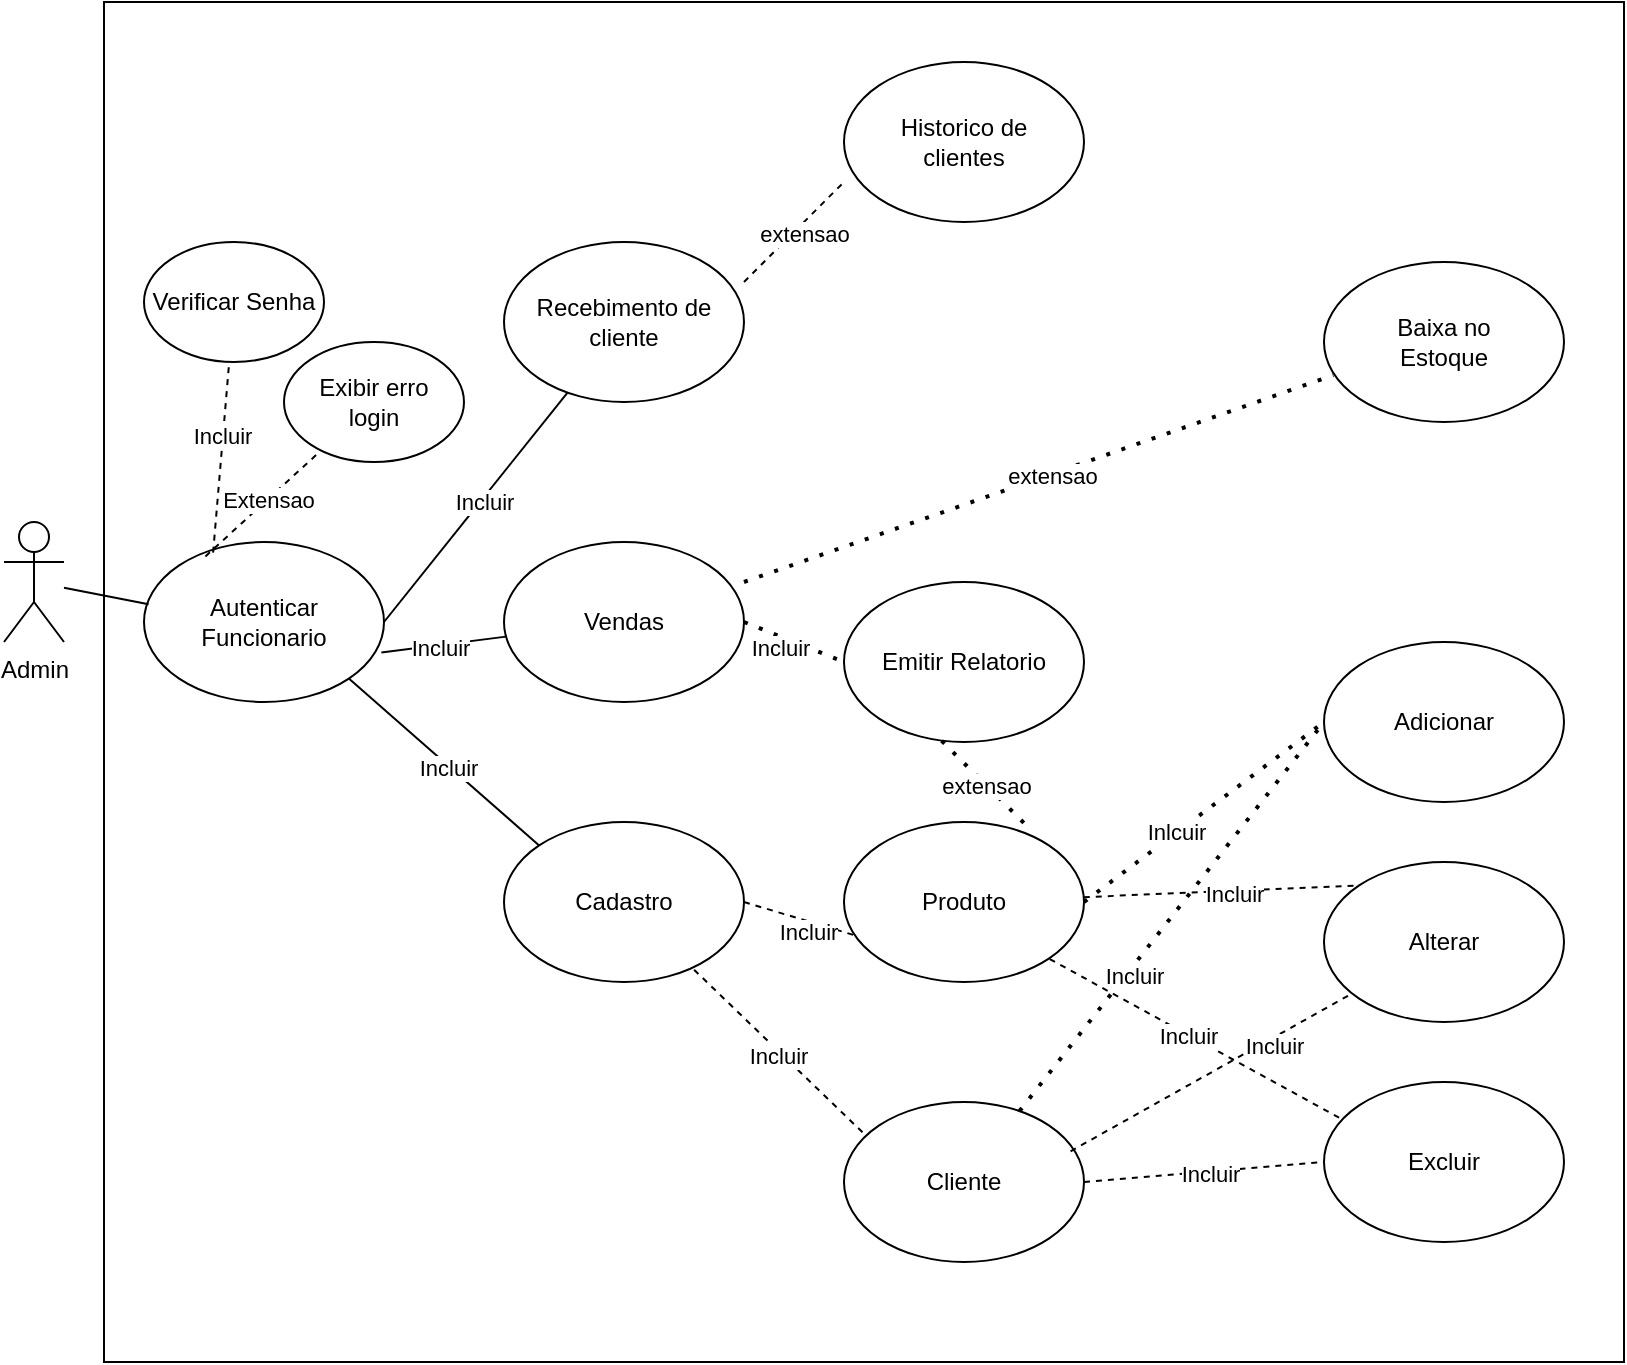 <mxfile version="23.1.5" type="github">
  <diagram name="Página-1" id="lou-WR1qnjgn0wloxWbh">
    <mxGraphModel dx="1612" dy="975" grid="1" gridSize="10" guides="1" tooltips="1" connect="1" arrows="1" fold="1" page="1" pageScale="1" pageWidth="850" pageHeight="1100" math="0" shadow="0">
      <root>
        <mxCell id="0" />
        <mxCell id="1" parent="0" />
        <mxCell id="RSc7MBTWDCwuNz0t8y_I-1" value="&lt;div&gt;Admin&lt;/div&gt;&lt;div&gt;&lt;br&gt;&lt;/div&gt;" style="shape=umlActor;verticalLabelPosition=bottom;verticalAlign=top;html=1;outlineConnect=0;" parent="1" vertex="1">
          <mxGeometry x="10" y="320" width="30" height="60" as="geometry" />
        </mxCell>
        <mxCell id="lQpa-r3rwd_ze7VgiSLS-2" value="Autenticar Funcionario" style="ellipse;whiteSpace=wrap;html=1;" vertex="1" parent="1">
          <mxGeometry x="80" y="330" width="120" height="80" as="geometry" />
        </mxCell>
        <mxCell id="lQpa-r3rwd_ze7VgiSLS-24" value="Recebimento de cliente" style="ellipse;whiteSpace=wrap;html=1;" vertex="1" parent="1">
          <mxGeometry x="260" y="180" width="120" height="80" as="geometry" />
        </mxCell>
        <mxCell id="lQpa-r3rwd_ze7VgiSLS-25" value="Vendas" style="ellipse;whiteSpace=wrap;html=1;" vertex="1" parent="1">
          <mxGeometry x="260" y="330" width="120" height="80" as="geometry" />
        </mxCell>
        <mxCell id="lQpa-r3rwd_ze7VgiSLS-26" value="&lt;div&gt;Cadastro&lt;/div&gt;" style="ellipse;whiteSpace=wrap;html=1;" vertex="1" parent="1">
          <mxGeometry x="260" y="470" width="120" height="80" as="geometry" />
        </mxCell>
        <mxCell id="lQpa-r3rwd_ze7VgiSLS-27" value="&lt;div&gt;Historico de&lt;/div&gt;&lt;div&gt;clientes&lt;br&gt;&lt;/div&gt;" style="ellipse;whiteSpace=wrap;html=1;" vertex="1" parent="1">
          <mxGeometry x="430" y="90" width="120" height="80" as="geometry" />
        </mxCell>
        <mxCell id="lQpa-r3rwd_ze7VgiSLS-28" value="" style="endArrow=none;dashed=1;html=1;dashPattern=1 3;strokeWidth=2;rounded=0;entryX=0.039;entryY=0.707;entryDx=0;entryDy=0;entryPerimeter=0;" edge="1" parent="1" target="lQpa-r3rwd_ze7VgiSLS-30">
          <mxGeometry width="50" height="50" relative="1" as="geometry">
            <mxPoint x="380" y="350" as="sourcePoint" />
            <mxPoint x="440" y="300" as="targetPoint" />
          </mxGeometry>
        </mxCell>
        <mxCell id="lQpa-r3rwd_ze7VgiSLS-76" value="&lt;div&gt;extensao&lt;/div&gt;" style="edgeLabel;html=1;align=center;verticalAlign=middle;resizable=0;points=[];" vertex="1" connectable="0" parent="lQpa-r3rwd_ze7VgiSLS-28">
          <mxGeometry x="0.042" y="-1" relative="1" as="geometry">
            <mxPoint as="offset" />
          </mxGeometry>
        </mxCell>
        <mxCell id="lQpa-r3rwd_ze7VgiSLS-29" value="" style="endArrow=none;dashed=1;html=1;rounded=0;" edge="1" parent="1">
          <mxGeometry width="50" height="50" relative="1" as="geometry">
            <mxPoint x="380" y="200" as="sourcePoint" />
            <mxPoint x="430" y="150" as="targetPoint" />
          </mxGeometry>
        </mxCell>
        <mxCell id="lQpa-r3rwd_ze7VgiSLS-75" value="&lt;div&gt;extensao&lt;/div&gt;" style="edgeLabel;html=1;align=center;verticalAlign=middle;resizable=0;points=[];" vertex="1" connectable="0" parent="lQpa-r3rwd_ze7VgiSLS-29">
          <mxGeometry x="0.07" y="-4" relative="1" as="geometry">
            <mxPoint as="offset" />
          </mxGeometry>
        </mxCell>
        <mxCell id="lQpa-r3rwd_ze7VgiSLS-30" value="&lt;div&gt;Baixa no &lt;br&gt;&lt;/div&gt;&lt;div&gt;Estoque&lt;/div&gt;" style="ellipse;whiteSpace=wrap;html=1;" vertex="1" parent="1">
          <mxGeometry x="670" y="190" width="120" height="80" as="geometry" />
        </mxCell>
        <mxCell id="lQpa-r3rwd_ze7VgiSLS-31" value="&lt;div&gt;Emitir Relatorio&lt;/div&gt;" style="ellipse;whiteSpace=wrap;html=1;" vertex="1" parent="1">
          <mxGeometry x="430" y="350" width="120" height="80" as="geometry" />
        </mxCell>
        <mxCell id="lQpa-r3rwd_ze7VgiSLS-34" value="" style="endArrow=none;dashed=1;html=1;dashPattern=1 3;strokeWidth=2;rounded=0;entryX=0;entryY=0.5;entryDx=0;entryDy=0;exitX=1;exitY=0.5;exitDx=0;exitDy=0;" edge="1" parent="1" source="lQpa-r3rwd_ze7VgiSLS-25" target="lQpa-r3rwd_ze7VgiSLS-31">
          <mxGeometry width="50" height="50" relative="1" as="geometry">
            <mxPoint x="400" y="410" as="sourcePoint" />
            <mxPoint x="450" y="360" as="targetPoint" />
          </mxGeometry>
        </mxCell>
        <mxCell id="lQpa-r3rwd_ze7VgiSLS-81" value="&lt;div&gt;Incluir&lt;/div&gt;" style="edgeLabel;html=1;align=center;verticalAlign=middle;resizable=0;points=[];" vertex="1" connectable="0" parent="lQpa-r3rwd_ze7VgiSLS-34">
          <mxGeometry x="-0.205" y="-5" relative="1" as="geometry">
            <mxPoint as="offset" />
          </mxGeometry>
        </mxCell>
        <mxCell id="lQpa-r3rwd_ze7VgiSLS-35" value="&lt;div&gt;Produto&lt;/div&gt;" style="ellipse;whiteSpace=wrap;html=1;" vertex="1" parent="1">
          <mxGeometry x="430" y="470" width="120" height="80" as="geometry" />
        </mxCell>
        <mxCell id="lQpa-r3rwd_ze7VgiSLS-36" value="" style="endArrow=none;dashed=1;html=1;dashPattern=1 3;strokeWidth=2;rounded=0;entryX=0.401;entryY=0.984;entryDx=0;entryDy=0;entryPerimeter=0;exitX=0.749;exitY=0.005;exitDx=0;exitDy=0;exitPerimeter=0;" edge="1" parent="1" source="lQpa-r3rwd_ze7VgiSLS-35" target="lQpa-r3rwd_ze7VgiSLS-31">
          <mxGeometry width="50" height="50" relative="1" as="geometry">
            <mxPoint x="500" y="510" as="sourcePoint" />
            <mxPoint x="550" y="460" as="targetPoint" />
          </mxGeometry>
        </mxCell>
        <mxCell id="lQpa-r3rwd_ze7VgiSLS-82" value="&lt;div&gt;extensao&lt;/div&gt;" style="edgeLabel;html=1;align=center;verticalAlign=middle;resizable=0;points=[];" vertex="1" connectable="0" parent="lQpa-r3rwd_ze7VgiSLS-36">
          <mxGeometry x="-0.109" relative="1" as="geometry">
            <mxPoint as="offset" />
          </mxGeometry>
        </mxCell>
        <mxCell id="lQpa-r3rwd_ze7VgiSLS-37" value="" style="endArrow=none;dashed=1;html=1;rounded=0;exitX=1;exitY=0.5;exitDx=0;exitDy=0;entryX=0.053;entryY=0.712;entryDx=0;entryDy=0;entryPerimeter=0;" edge="1" parent="1" source="lQpa-r3rwd_ze7VgiSLS-26" target="lQpa-r3rwd_ze7VgiSLS-35">
          <mxGeometry width="50" height="50" relative="1" as="geometry">
            <mxPoint x="500" y="510" as="sourcePoint" />
            <mxPoint x="550" y="460" as="targetPoint" />
          </mxGeometry>
        </mxCell>
        <mxCell id="lQpa-r3rwd_ze7VgiSLS-80" value="&lt;div&gt;Incluir&lt;/div&gt;" style="edgeLabel;html=1;align=center;verticalAlign=middle;resizable=0;points=[];" vertex="1" connectable="0" parent="lQpa-r3rwd_ze7VgiSLS-37">
          <mxGeometry x="0.175" y="-5" relative="1" as="geometry">
            <mxPoint as="offset" />
          </mxGeometry>
        </mxCell>
        <mxCell id="lQpa-r3rwd_ze7VgiSLS-38" value="Cliente" style="ellipse;whiteSpace=wrap;html=1;" vertex="1" parent="1">
          <mxGeometry x="430" y="610" width="120" height="80" as="geometry" />
        </mxCell>
        <mxCell id="lQpa-r3rwd_ze7VgiSLS-39" value="" style="endArrow=none;dashed=1;html=1;rounded=0;exitX=0.077;exitY=0.189;exitDx=0;exitDy=0;exitPerimeter=0;" edge="1" parent="1" source="lQpa-r3rwd_ze7VgiSLS-38" target="lQpa-r3rwd_ze7VgiSLS-26">
          <mxGeometry width="50" height="50" relative="1" as="geometry">
            <mxPoint x="430" y="650" as="sourcePoint" />
            <mxPoint x="480" y="600" as="targetPoint" />
          </mxGeometry>
        </mxCell>
        <mxCell id="lQpa-r3rwd_ze7VgiSLS-79" value="Incluir" style="edgeLabel;html=1;align=center;verticalAlign=middle;resizable=0;points=[];" vertex="1" connectable="0" parent="lQpa-r3rwd_ze7VgiSLS-39">
          <mxGeometry x="-0.035" y="2" relative="1" as="geometry">
            <mxPoint as="offset" />
          </mxGeometry>
        </mxCell>
        <mxCell id="lQpa-r3rwd_ze7VgiSLS-40" value="Adicionar" style="ellipse;whiteSpace=wrap;html=1;" vertex="1" parent="1">
          <mxGeometry x="670" y="380" width="120" height="80" as="geometry" />
        </mxCell>
        <mxCell id="lQpa-r3rwd_ze7VgiSLS-41" value="Alterar" style="ellipse;whiteSpace=wrap;html=1;" vertex="1" parent="1">
          <mxGeometry x="670" y="490" width="120" height="80" as="geometry" />
        </mxCell>
        <mxCell id="lQpa-r3rwd_ze7VgiSLS-42" value="Excluir" style="ellipse;whiteSpace=wrap;html=1;" vertex="1" parent="1">
          <mxGeometry x="670" y="600" width="120" height="80" as="geometry" />
        </mxCell>
        <mxCell id="lQpa-r3rwd_ze7VgiSLS-45" value="" style="endArrow=none;dashed=1;html=1;dashPattern=1 3;strokeWidth=2;rounded=0;entryX=0;entryY=0.5;entryDx=0;entryDy=0;exitX=1;exitY=0.5;exitDx=0;exitDy=0;" edge="1" parent="1" source="lQpa-r3rwd_ze7VgiSLS-35" target="lQpa-r3rwd_ze7VgiSLS-40">
          <mxGeometry width="50" height="50" relative="1" as="geometry">
            <mxPoint x="530" y="650" as="sourcePoint" />
            <mxPoint x="580" y="600" as="targetPoint" />
          </mxGeometry>
        </mxCell>
        <mxCell id="lQpa-r3rwd_ze7VgiSLS-83" value="&lt;div&gt;Inlcuir&lt;/div&gt;" style="edgeLabel;html=1;align=center;verticalAlign=middle;resizable=0;points=[];" vertex="1" connectable="0" parent="lQpa-r3rwd_ze7VgiSLS-45">
          <mxGeometry x="-0.224" y="1" relative="1" as="geometry">
            <mxPoint as="offset" />
          </mxGeometry>
        </mxCell>
        <mxCell id="lQpa-r3rwd_ze7VgiSLS-46" value="" style="endArrow=none;dashed=1;html=1;dashPattern=1 3;strokeWidth=2;rounded=0;entryX=0;entryY=0.5;entryDx=0;entryDy=0;" edge="1" parent="1" source="lQpa-r3rwd_ze7VgiSLS-38" target="lQpa-r3rwd_ze7VgiSLS-40">
          <mxGeometry width="50" height="50" relative="1" as="geometry">
            <mxPoint x="530" y="650" as="sourcePoint" />
            <mxPoint x="580" y="600" as="targetPoint" />
          </mxGeometry>
        </mxCell>
        <mxCell id="lQpa-r3rwd_ze7VgiSLS-87" value="&lt;div&gt;Incluir&lt;/div&gt;" style="edgeLabel;html=1;align=center;verticalAlign=middle;resizable=0;points=[];" vertex="1" connectable="0" parent="lQpa-r3rwd_ze7VgiSLS-46">
          <mxGeometry x="-0.281" y="-3" relative="1" as="geometry">
            <mxPoint as="offset" />
          </mxGeometry>
        </mxCell>
        <mxCell id="lQpa-r3rwd_ze7VgiSLS-52" value="" style="endArrow=none;dashed=1;html=1;rounded=0;entryX=0;entryY=0.5;entryDx=0;entryDy=0;exitX=1;exitY=0.5;exitDx=0;exitDy=0;" edge="1" parent="1" source="lQpa-r3rwd_ze7VgiSLS-38" target="lQpa-r3rwd_ze7VgiSLS-42">
          <mxGeometry width="50" height="50" relative="1" as="geometry">
            <mxPoint x="620" y="670" as="sourcePoint" />
            <mxPoint x="670" y="620" as="targetPoint" />
          </mxGeometry>
        </mxCell>
        <mxCell id="lQpa-r3rwd_ze7VgiSLS-86" value="Incluir" style="edgeLabel;html=1;align=center;verticalAlign=middle;resizable=0;points=[];" vertex="1" connectable="0" parent="lQpa-r3rwd_ze7VgiSLS-52">
          <mxGeometry x="0.047" y="-1" relative="1" as="geometry">
            <mxPoint as="offset" />
          </mxGeometry>
        </mxCell>
        <mxCell id="lQpa-r3rwd_ze7VgiSLS-53" value="" style="endArrow=none;dashed=1;html=1;rounded=0;exitX=0.063;exitY=0.223;exitDx=0;exitDy=0;exitPerimeter=0;entryX=1;entryY=1;entryDx=0;entryDy=0;" edge="1" parent="1" source="lQpa-r3rwd_ze7VgiSLS-42" target="lQpa-r3rwd_ze7VgiSLS-35">
          <mxGeometry width="50" height="50" relative="1" as="geometry">
            <mxPoint x="620" y="670" as="sourcePoint" />
            <mxPoint x="670" y="620" as="targetPoint" />
          </mxGeometry>
        </mxCell>
        <mxCell id="lQpa-r3rwd_ze7VgiSLS-85" value="Incluir" style="edgeLabel;html=1;align=center;verticalAlign=middle;resizable=0;points=[];" vertex="1" connectable="0" parent="lQpa-r3rwd_ze7VgiSLS-53">
          <mxGeometry x="0.047" relative="1" as="geometry">
            <mxPoint as="offset" />
          </mxGeometry>
        </mxCell>
        <mxCell id="lQpa-r3rwd_ze7VgiSLS-54" value="" style="endArrow=none;dashed=1;html=1;rounded=0;exitX=0.944;exitY=0.308;exitDx=0;exitDy=0;exitPerimeter=0;" edge="1" parent="1" source="lQpa-r3rwd_ze7VgiSLS-38" target="lQpa-r3rwd_ze7VgiSLS-41">
          <mxGeometry width="50" height="50" relative="1" as="geometry">
            <mxPoint x="600" y="720" as="sourcePoint" />
            <mxPoint x="650" y="670" as="targetPoint" />
          </mxGeometry>
        </mxCell>
        <mxCell id="lQpa-r3rwd_ze7VgiSLS-88" value="Incluir" style="edgeLabel;html=1;align=center;verticalAlign=middle;resizable=0;points=[];" vertex="1" connectable="0" parent="lQpa-r3rwd_ze7VgiSLS-54">
          <mxGeometry x="0.419" y="-3" relative="1" as="geometry">
            <mxPoint as="offset" />
          </mxGeometry>
        </mxCell>
        <mxCell id="lQpa-r3rwd_ze7VgiSLS-55" value="" style="endArrow=none;dashed=1;html=1;rounded=0;entryX=0;entryY=0;entryDx=0;entryDy=0;" edge="1" parent="1" source="lQpa-r3rwd_ze7VgiSLS-35" target="lQpa-r3rwd_ze7VgiSLS-41">
          <mxGeometry width="50" height="50" relative="1" as="geometry">
            <mxPoint x="600" y="720" as="sourcePoint" />
            <mxPoint x="650" y="670" as="targetPoint" />
          </mxGeometry>
        </mxCell>
        <mxCell id="lQpa-r3rwd_ze7VgiSLS-84" value="&lt;div&gt;Incluir&lt;/div&gt;" style="edgeLabel;html=1;align=center;verticalAlign=middle;resizable=0;points=[];" vertex="1" connectable="0" parent="lQpa-r3rwd_ze7VgiSLS-55">
          <mxGeometry x="0.081" y="-1" relative="1" as="geometry">
            <mxPoint as="offset" />
          </mxGeometry>
        </mxCell>
        <mxCell id="lQpa-r3rwd_ze7VgiSLS-61" value="" style="endArrow=none;html=1;rounded=0;exitX=1;exitY=0.5;exitDx=0;exitDy=0;" edge="1" parent="1" source="lQpa-r3rwd_ze7VgiSLS-2" target="lQpa-r3rwd_ze7VgiSLS-24">
          <mxGeometry width="50" height="50" relative="1" as="geometry">
            <mxPoint x="360" y="580" as="sourcePoint" />
            <mxPoint x="410" y="530" as="targetPoint" />
          </mxGeometry>
        </mxCell>
        <mxCell id="lQpa-r3rwd_ze7VgiSLS-74" value="Incluir" style="edgeLabel;html=1;align=center;verticalAlign=middle;resizable=0;points=[];" vertex="1" connectable="0" parent="lQpa-r3rwd_ze7VgiSLS-61">
          <mxGeometry x="0.053" relative="1" as="geometry">
            <mxPoint x="1" as="offset" />
          </mxGeometry>
        </mxCell>
        <mxCell id="lQpa-r3rwd_ze7VgiSLS-62" value="" style="endArrow=none;html=1;rounded=0;exitX=0.989;exitY=0.691;exitDx=0;exitDy=0;exitPerimeter=0;" edge="1" parent="1" source="lQpa-r3rwd_ze7VgiSLS-2" target="lQpa-r3rwd_ze7VgiSLS-25">
          <mxGeometry width="50" height="50" relative="1" as="geometry">
            <mxPoint x="360" y="580" as="sourcePoint" />
            <mxPoint x="410" y="530" as="targetPoint" />
          </mxGeometry>
        </mxCell>
        <mxCell id="lQpa-r3rwd_ze7VgiSLS-77" value="&lt;div&gt;Incluir&lt;/div&gt;" style="edgeLabel;html=1;align=center;verticalAlign=middle;resizable=0;points=[];" vertex="1" connectable="0" parent="lQpa-r3rwd_ze7VgiSLS-62">
          <mxGeometry x="-0.044" y="-1" relative="1" as="geometry">
            <mxPoint x="-1" as="offset" />
          </mxGeometry>
        </mxCell>
        <mxCell id="lQpa-r3rwd_ze7VgiSLS-66" value="" style="endArrow=none;html=1;rounded=0;exitX=1;exitY=1;exitDx=0;exitDy=0;entryX=0;entryY=0;entryDx=0;entryDy=0;" edge="1" parent="1" source="lQpa-r3rwd_ze7VgiSLS-2" target="lQpa-r3rwd_ze7VgiSLS-26">
          <mxGeometry width="50" height="50" relative="1" as="geometry">
            <mxPoint x="360" y="580" as="sourcePoint" />
            <mxPoint x="410" y="530" as="targetPoint" />
          </mxGeometry>
        </mxCell>
        <mxCell id="lQpa-r3rwd_ze7VgiSLS-78" value="Incluir" style="edgeLabel;html=1;align=center;verticalAlign=middle;resizable=0;points=[];" vertex="1" connectable="0" parent="lQpa-r3rwd_ze7VgiSLS-66">
          <mxGeometry x="0.046" y="-1" relative="1" as="geometry">
            <mxPoint as="offset" />
          </mxGeometry>
        </mxCell>
        <mxCell id="lQpa-r3rwd_ze7VgiSLS-67" value="" style="endArrow=none;html=1;rounded=0;entryX=0.019;entryY=0.389;entryDx=0;entryDy=0;entryPerimeter=0;" edge="1" parent="1" source="RSc7MBTWDCwuNz0t8y_I-1" target="lQpa-r3rwd_ze7VgiSLS-2">
          <mxGeometry width="50" height="50" relative="1" as="geometry">
            <mxPoint x="170" y="420" as="sourcePoint" />
            <mxPoint x="220" y="370" as="targetPoint" />
          </mxGeometry>
        </mxCell>
        <mxCell id="lQpa-r3rwd_ze7VgiSLS-68" value="Verificar Senha" style="ellipse;whiteSpace=wrap;html=1;" vertex="1" parent="1">
          <mxGeometry x="80" y="180" width="90" height="60" as="geometry" />
        </mxCell>
        <mxCell id="lQpa-r3rwd_ze7VgiSLS-69" value="&lt;div&gt;Exibir erro &lt;br&gt;&lt;/div&gt;&lt;div&gt;login&lt;/div&gt;" style="ellipse;whiteSpace=wrap;html=1;" vertex="1" parent="1">
          <mxGeometry x="150" y="230" width="90" height="60" as="geometry" />
        </mxCell>
        <mxCell id="lQpa-r3rwd_ze7VgiSLS-70" value="" style="endArrow=none;dashed=1;html=1;rounded=0;exitX=0.288;exitY=0.066;exitDx=0;exitDy=0;exitPerimeter=0;" edge="1" parent="1" source="lQpa-r3rwd_ze7VgiSLS-2" target="lQpa-r3rwd_ze7VgiSLS-68">
          <mxGeometry width="50" height="50" relative="1" as="geometry">
            <mxPoint x="80" y="320" as="sourcePoint" />
            <mxPoint x="130" y="270" as="targetPoint" />
          </mxGeometry>
        </mxCell>
        <mxCell id="lQpa-r3rwd_ze7VgiSLS-73" value="Incluir" style="edgeLabel;html=1;align=center;verticalAlign=middle;resizable=0;points=[];" vertex="1" connectable="0" parent="lQpa-r3rwd_ze7VgiSLS-70">
          <mxGeometry x="0.23" y="1" relative="1" as="geometry">
            <mxPoint as="offset" />
          </mxGeometry>
        </mxCell>
        <mxCell id="lQpa-r3rwd_ze7VgiSLS-71" value="" style="endArrow=none;dashed=1;html=1;rounded=0;exitX=0.256;exitY=0.09;exitDx=0;exitDy=0;exitPerimeter=0;" edge="1" parent="1" source="lQpa-r3rwd_ze7VgiSLS-2" target="lQpa-r3rwd_ze7VgiSLS-69">
          <mxGeometry width="50" height="50" relative="1" as="geometry">
            <mxPoint x="210" y="350" as="sourcePoint" />
            <mxPoint x="260" y="300" as="targetPoint" />
          </mxGeometry>
        </mxCell>
        <mxCell id="lQpa-r3rwd_ze7VgiSLS-72" value="Extensao" style="edgeLabel;html=1;align=center;verticalAlign=middle;resizable=0;points=[];" vertex="1" connectable="0" parent="lQpa-r3rwd_ze7VgiSLS-71">
          <mxGeometry x="0.059" relative="1" as="geometry">
            <mxPoint as="offset" />
          </mxGeometry>
        </mxCell>
        <mxCell id="lQpa-r3rwd_ze7VgiSLS-89" value="" style="rounded=0;whiteSpace=wrap;html=1;fillColor=none;" vertex="1" parent="1">
          <mxGeometry x="60" y="60" width="760" height="680" as="geometry" />
        </mxCell>
      </root>
    </mxGraphModel>
  </diagram>
</mxfile>
